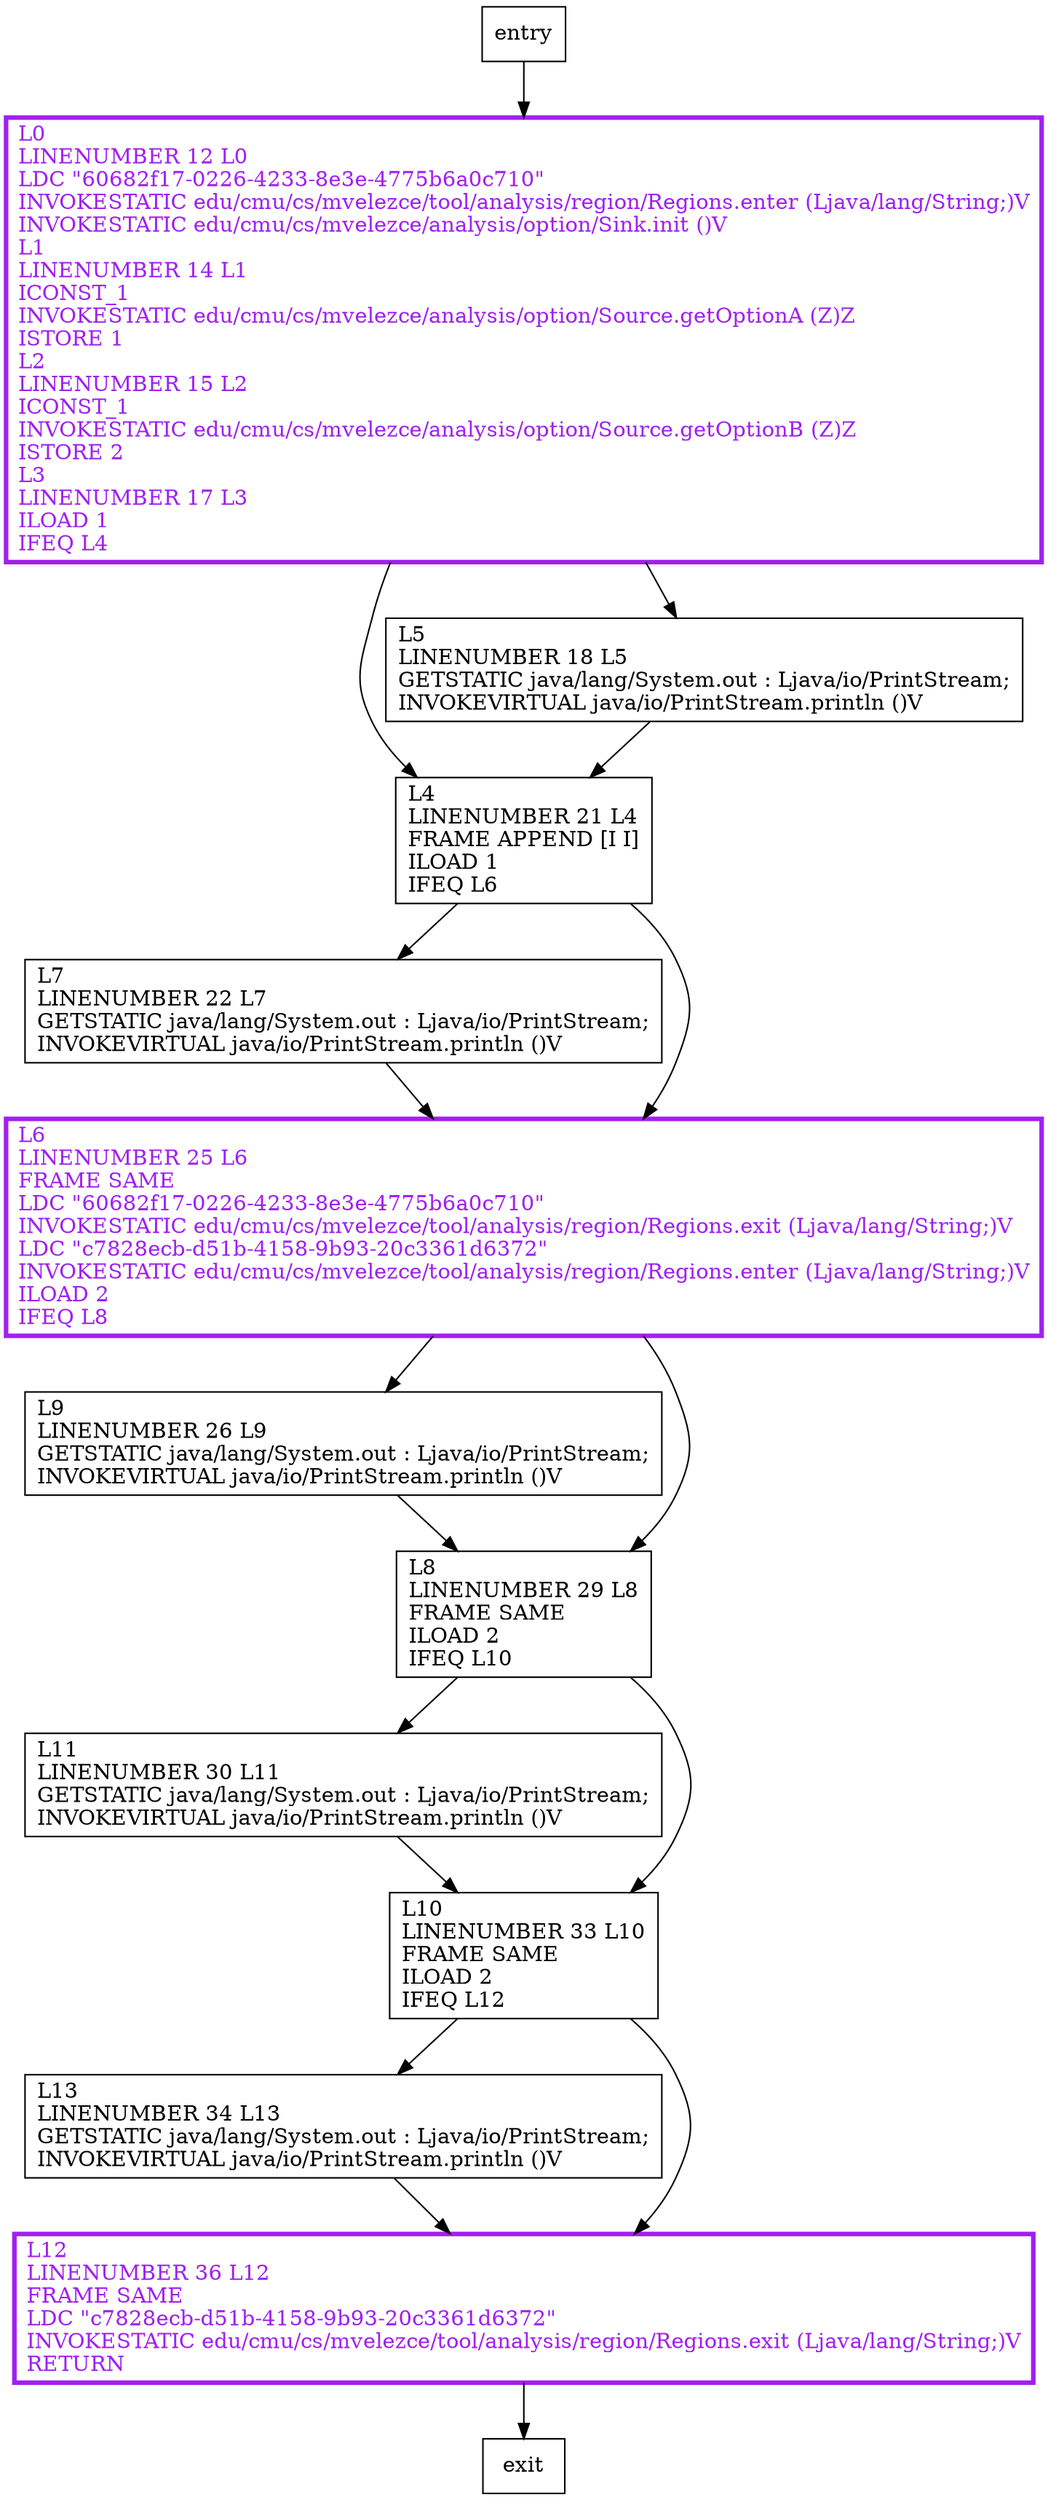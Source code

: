 digraph main {
node [shape=record];
698636661 [label="L7\lLINENUMBER 22 L7\lGETSTATIC java/lang/System.out : Ljava/io/PrintStream;\lINVOKEVIRTUAL java/io/PrintStream.println ()V\l"];
559227347 [label="L11\lLINENUMBER 30 L11\lGETSTATIC java/lang/System.out : Ljava/io/PrintStream;\lINVOKEVIRTUAL java/io/PrintStream.println ()V\l"];
2080660887 [label="L4\lLINENUMBER 21 L4\lFRAME APPEND [I I]\lILOAD 1\lIFEQ L6\l"];
396605643 [label="L13\lLINENUMBER 34 L13\lGETSTATIC java/lang/System.out : Ljava/io/PrintStream;\lINVOKEVIRTUAL java/io/PrintStream.println ()V\l"];
1168022763 [label="L6\lLINENUMBER 25 L6\lFRAME SAME\lLDC \"60682f17-0226-4233-8e3e-4775b6a0c710\"\lINVOKESTATIC edu/cmu/cs/mvelezce/tool/analysis/region/Regions.exit (Ljava/lang/String;)V\lLDC \"c7828ecb-d51b-4158-9b93-20c3361d6372\"\lINVOKESTATIC edu/cmu/cs/mvelezce/tool/analysis/region/Regions.enter (Ljava/lang/String;)V\lILOAD 2\lIFEQ L8\l"];
460919873 [label="L9\lLINENUMBER 26 L9\lGETSTATIC java/lang/System.out : Ljava/io/PrintStream;\lINVOKEVIRTUAL java/io/PrintStream.println ()V\l"];
1143699219 [label="L12\lLINENUMBER 36 L12\lFRAME SAME\lLDC \"c7828ecb-d51b-4158-9b93-20c3361d6372\"\lINVOKESTATIC edu/cmu/cs/mvelezce/tool/analysis/region/Regions.exit (Ljava/lang/String;)V\lRETURN\l"];
2006073651 [label="L8\lLINENUMBER 29 L8\lFRAME SAME\lILOAD 2\lIFEQ L10\l"];
294628150 [label="L0\lLINENUMBER 12 L0\lLDC \"60682f17-0226-4233-8e3e-4775b6a0c710\"\lINVOKESTATIC edu/cmu/cs/mvelezce/tool/analysis/region/Regions.enter (Ljava/lang/String;)V\lINVOKESTATIC edu/cmu/cs/mvelezce/analysis/option/Sink.init ()V\lL1\lLINENUMBER 14 L1\lICONST_1\lINVOKESTATIC edu/cmu/cs/mvelezce/analysis/option/Source.getOptionA (Z)Z\lISTORE 1\lL2\lLINENUMBER 15 L2\lICONST_1\lINVOKESTATIC edu/cmu/cs/mvelezce/analysis/option/Source.getOptionB (Z)Z\lISTORE 2\lL3\lLINENUMBER 17 L3\lILOAD 1\lIFEQ L4\l"];
716290561 [label="L10\lLINENUMBER 33 L10\lFRAME SAME\lILOAD 2\lIFEQ L12\l"];
1642183900 [label="L5\lLINENUMBER 18 L5\lGETSTATIC java/lang/System.out : Ljava/io/PrintStream;\lINVOKEVIRTUAL java/io/PrintStream.println ()V\l"];
entry;
exit;
559227347 -> 716290561;
1168022763 -> 460919873;
1168022763 -> 2006073651;
460919873 -> 2006073651;
1143699219 -> exit;
716290561 -> 396605643;
716290561 -> 1143699219;
1642183900 -> 2080660887;
698636661 -> 1168022763;
entry -> 294628150;
2080660887 -> 698636661;
2080660887 -> 1168022763;
396605643 -> 1143699219;
2006073651 -> 559227347;
2006073651 -> 716290561;
294628150 -> 2080660887;
294628150 -> 1642183900;
1168022763[fontcolor="purple", penwidth=3, color="purple"];
1143699219[fontcolor="purple", penwidth=3, color="purple"];
294628150[fontcolor="purple", penwidth=3, color="purple"];
}
